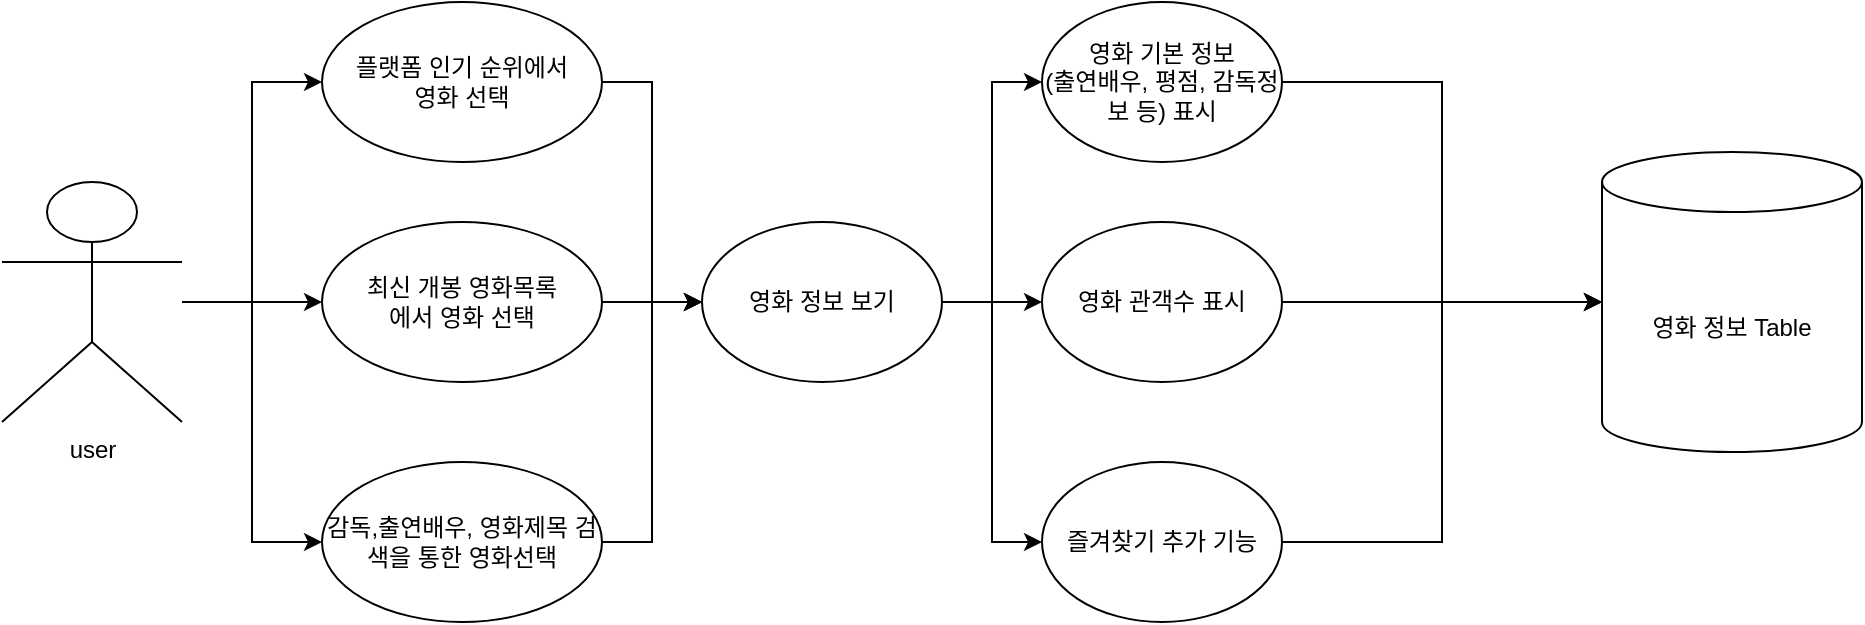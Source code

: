 <mxfile version="21.3.7" type="device">
  <diagram name="페이지-1" id="Ck-WCSRd3faC6I4eWDJ9">
    <mxGraphModel dx="887" dy="792" grid="1" gridSize="10" guides="1" tooltips="1" connect="1" arrows="1" fold="1" page="1" pageScale="1" pageWidth="4681" pageHeight="3300" math="0" shadow="0">
      <root>
        <mxCell id="0" />
        <mxCell id="1" parent="0" />
        <mxCell id="3pBJ13gyMlFBRfA-94DX-12" style="edgeStyle=orthogonalEdgeStyle;rounded=0;orthogonalLoop=1;jettySize=auto;html=1;entryX=0;entryY=0.5;entryDx=0;entryDy=0;" edge="1" parent="1" source="3pBJ13gyMlFBRfA-94DX-1" target="3pBJ13gyMlFBRfA-94DX-4">
          <mxGeometry relative="1" as="geometry" />
        </mxCell>
        <mxCell id="3pBJ13gyMlFBRfA-94DX-13" style="edgeStyle=orthogonalEdgeStyle;rounded=0;orthogonalLoop=1;jettySize=auto;html=1;entryX=0;entryY=0.5;entryDx=0;entryDy=0;" edge="1" parent="1" source="3pBJ13gyMlFBRfA-94DX-1" target="3pBJ13gyMlFBRfA-94DX-5">
          <mxGeometry relative="1" as="geometry" />
        </mxCell>
        <mxCell id="3pBJ13gyMlFBRfA-94DX-14" style="edgeStyle=orthogonalEdgeStyle;rounded=0;orthogonalLoop=1;jettySize=auto;html=1;entryX=0;entryY=0.5;entryDx=0;entryDy=0;" edge="1" parent="1" source="3pBJ13gyMlFBRfA-94DX-1" target="3pBJ13gyMlFBRfA-94DX-6">
          <mxGeometry relative="1" as="geometry" />
        </mxCell>
        <mxCell id="3pBJ13gyMlFBRfA-94DX-1" value="user" style="shape=umlActor;verticalLabelPosition=bottom;verticalAlign=top;html=1;outlineConnect=0;" vertex="1" parent="1">
          <mxGeometry x="550" y="660" width="90" height="120" as="geometry" />
        </mxCell>
        <mxCell id="3pBJ13gyMlFBRfA-94DX-22" style="edgeStyle=orthogonalEdgeStyle;rounded=0;orthogonalLoop=1;jettySize=auto;html=1;entryX=0;entryY=0.5;entryDx=0;entryDy=0;" edge="1" parent="1" source="3pBJ13gyMlFBRfA-94DX-4" target="3pBJ13gyMlFBRfA-94DX-11">
          <mxGeometry relative="1" as="geometry" />
        </mxCell>
        <mxCell id="3pBJ13gyMlFBRfA-94DX-4" value="플랫폼 인기 순위에서&lt;br&gt;영화 선택" style="ellipse;whiteSpace=wrap;html=1;" vertex="1" parent="1">
          <mxGeometry x="710" y="570" width="140" height="80" as="geometry" />
        </mxCell>
        <mxCell id="3pBJ13gyMlFBRfA-94DX-15" style="edgeStyle=orthogonalEdgeStyle;rounded=0;orthogonalLoop=1;jettySize=auto;html=1;entryX=0;entryY=0.5;entryDx=0;entryDy=0;" edge="1" parent="1" source="3pBJ13gyMlFBRfA-94DX-5" target="3pBJ13gyMlFBRfA-94DX-11">
          <mxGeometry relative="1" as="geometry" />
        </mxCell>
        <mxCell id="3pBJ13gyMlFBRfA-94DX-5" value="최신 개봉 영화목록&lt;br&gt;에서 영화 선택" style="ellipse;whiteSpace=wrap;html=1;" vertex="1" parent="1">
          <mxGeometry x="710" y="680" width="140" height="80" as="geometry" />
        </mxCell>
        <mxCell id="3pBJ13gyMlFBRfA-94DX-21" style="edgeStyle=orthogonalEdgeStyle;rounded=0;orthogonalLoop=1;jettySize=auto;html=1;entryX=0;entryY=0.5;entryDx=0;entryDy=0;" edge="1" parent="1" source="3pBJ13gyMlFBRfA-94DX-6" target="3pBJ13gyMlFBRfA-94DX-11">
          <mxGeometry relative="1" as="geometry" />
        </mxCell>
        <mxCell id="3pBJ13gyMlFBRfA-94DX-6" value="감독,출연배우, 영화제목 검색을 통한 영화선택" style="ellipse;whiteSpace=wrap;html=1;" vertex="1" parent="1">
          <mxGeometry x="710" y="800" width="140" height="80" as="geometry" />
        </mxCell>
        <mxCell id="3pBJ13gyMlFBRfA-94DX-25" style="edgeStyle=orthogonalEdgeStyle;rounded=0;orthogonalLoop=1;jettySize=auto;html=1;entryX=0;entryY=0.5;entryDx=0;entryDy=0;entryPerimeter=0;" edge="1" parent="1" source="3pBJ13gyMlFBRfA-94DX-8" target="3pBJ13gyMlFBRfA-94DX-18">
          <mxGeometry relative="1" as="geometry" />
        </mxCell>
        <mxCell id="3pBJ13gyMlFBRfA-94DX-8" value="영화 기본 정보&lt;br&gt;(출연배우, 평점, 감독정보 등) 표시" style="ellipse;whiteSpace=wrap;html=1;" vertex="1" parent="1">
          <mxGeometry x="1070" y="570" width="120" height="80" as="geometry" />
        </mxCell>
        <mxCell id="3pBJ13gyMlFBRfA-94DX-26" style="edgeStyle=orthogonalEdgeStyle;rounded=0;orthogonalLoop=1;jettySize=auto;html=1;entryX=0;entryY=0.5;entryDx=0;entryDy=0;entryPerimeter=0;" edge="1" parent="1" source="3pBJ13gyMlFBRfA-94DX-10" target="3pBJ13gyMlFBRfA-94DX-18">
          <mxGeometry relative="1" as="geometry" />
        </mxCell>
        <mxCell id="3pBJ13gyMlFBRfA-94DX-10" value="영화 관객수 표시" style="ellipse;whiteSpace=wrap;html=1;" vertex="1" parent="1">
          <mxGeometry x="1070" y="680" width="120" height="80" as="geometry" />
        </mxCell>
        <mxCell id="3pBJ13gyMlFBRfA-94DX-16" style="edgeStyle=orthogonalEdgeStyle;rounded=0;orthogonalLoop=1;jettySize=auto;html=1;entryX=0;entryY=0.5;entryDx=0;entryDy=0;" edge="1" parent="1" source="3pBJ13gyMlFBRfA-94DX-11" target="3pBJ13gyMlFBRfA-94DX-8">
          <mxGeometry relative="1" as="geometry" />
        </mxCell>
        <mxCell id="3pBJ13gyMlFBRfA-94DX-17" style="edgeStyle=orthogonalEdgeStyle;rounded=0;orthogonalLoop=1;jettySize=auto;html=1;entryX=0;entryY=0.5;entryDx=0;entryDy=0;" edge="1" parent="1" source="3pBJ13gyMlFBRfA-94DX-11" target="3pBJ13gyMlFBRfA-94DX-10">
          <mxGeometry relative="1" as="geometry" />
        </mxCell>
        <mxCell id="3pBJ13gyMlFBRfA-94DX-24" style="edgeStyle=orthogonalEdgeStyle;rounded=0;orthogonalLoop=1;jettySize=auto;html=1;entryX=0;entryY=0.5;entryDx=0;entryDy=0;" edge="1" parent="1" source="3pBJ13gyMlFBRfA-94DX-11" target="3pBJ13gyMlFBRfA-94DX-23">
          <mxGeometry relative="1" as="geometry" />
        </mxCell>
        <mxCell id="3pBJ13gyMlFBRfA-94DX-11" value="영화 정보 보기" style="ellipse;whiteSpace=wrap;html=1;" vertex="1" parent="1">
          <mxGeometry x="900" y="680" width="120" height="80" as="geometry" />
        </mxCell>
        <mxCell id="3pBJ13gyMlFBRfA-94DX-18" value="영화 정보 Table" style="shape=cylinder3;whiteSpace=wrap;html=1;boundedLbl=1;backgroundOutline=1;size=15;" vertex="1" parent="1">
          <mxGeometry x="1350" y="645" width="130" height="150" as="geometry" />
        </mxCell>
        <mxCell id="3pBJ13gyMlFBRfA-94DX-27" style="edgeStyle=orthogonalEdgeStyle;rounded=0;orthogonalLoop=1;jettySize=auto;html=1;entryX=0;entryY=0.5;entryDx=0;entryDy=0;entryPerimeter=0;" edge="1" parent="1" source="3pBJ13gyMlFBRfA-94DX-23" target="3pBJ13gyMlFBRfA-94DX-18">
          <mxGeometry relative="1" as="geometry" />
        </mxCell>
        <mxCell id="3pBJ13gyMlFBRfA-94DX-23" value="즐겨찾기 추가 기능" style="ellipse;whiteSpace=wrap;html=1;" vertex="1" parent="1">
          <mxGeometry x="1070" y="800" width="120" height="80" as="geometry" />
        </mxCell>
      </root>
    </mxGraphModel>
  </diagram>
</mxfile>
